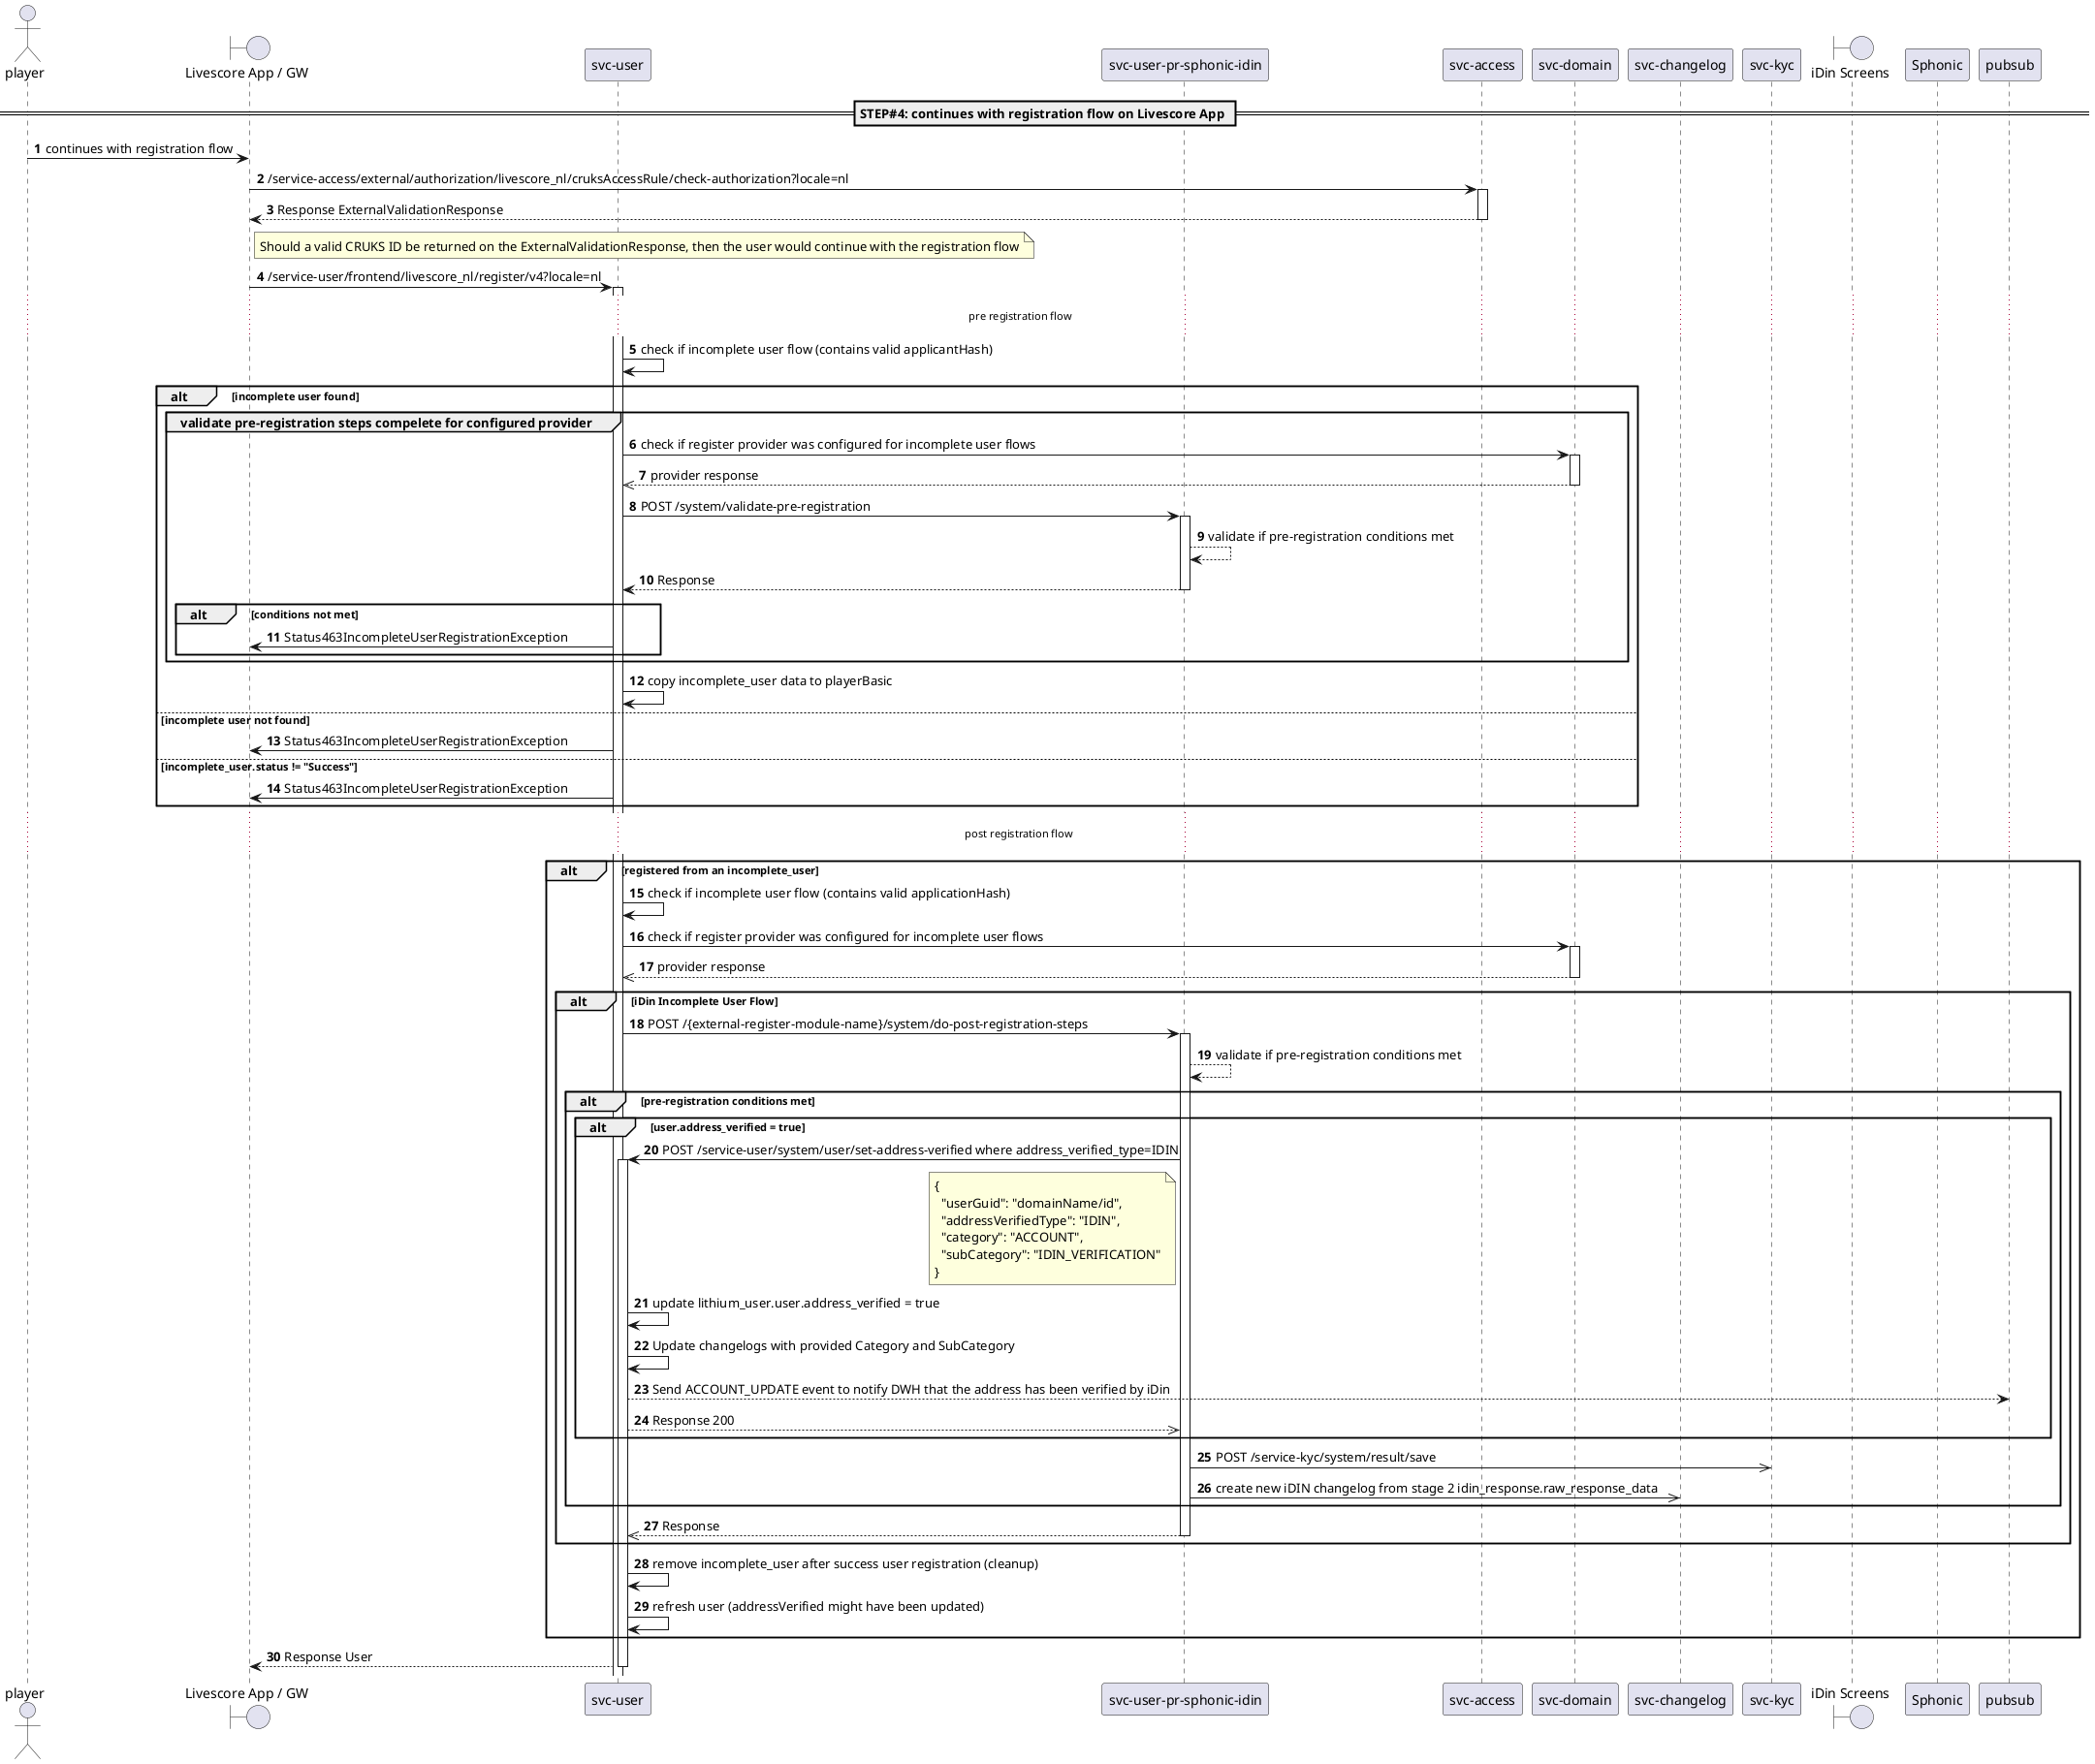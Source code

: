 .iDin Integration via Sphonic Overview
[plantuml]
----
@startuml
'https://plantuml.com/sequence-diagram

actor player
boundary "Livescore App / GW" as lsa
participant "svc-user" as su
participant "svc-user-pr-sphonic-idin" as supsi
participant "svc-access" as sa
participant "svc-domain" as svcdomain
participant "svc-changelog" as svcchangelog
participant "svc-kyc" as svckyc
boundary "iDin Screens" as idin
participant Sphonic as sphonic

autonumber


== STEP#4: continues with registration flow on Livescore App ==

player->lsa: continues with registration flow

lsa->sa: /service-access/external/authorization/livescore_nl/cruksAccessRule/check-authorization?locale=nl
activate sa
    sa-->lsa: Response ExternalValidationResponse
deactivate sa
note right of lsa: Should a valid CRUKS ID be returned on the ExternalValidationResponse, then the user would continue with the registration flow
lsa->su: /service-user/frontend/livescore_nl/register/v4?locale=nl
activate su
    ... pre registration flow...
    su -> su: check if incomplete user flow (contains valid applicantHash)
    alt incomplete user found
        group validate pre-registration steps compelete for configured provider
          su -> svcdomain++: check if register provider was configured for incomplete user flows
          svcdomain -->> su--: provider response
          su -> supsi++: POST /system/validate-pre-registration
          supsi --> supsi: validate if pre-registration conditions met
          supsi --> su--: Response
          alt conditions not met
            su->lsa: Status463IncompleteUserRegistrationException
          end
        end
        su->su: copy incomplete_user data to playerBasic
    else incomplete user not found
        su->lsa: Status463IncompleteUserRegistrationException
    else incomplete_user.status != "Success"
        su->lsa: Status463IncompleteUserRegistrationException
    end
    ... post registration flow ...
    alt registered from an incomplete_user
        su -> su: check if incomplete user flow (contains valid applicationHash)
        su -> svcdomain++: check if register provider was configured for incomplete user flows
        svcdomain -->> su--: provider response
        alt iDin Incomplete User Flow
          su -> supsi++: POST /{external-register-module-name}/system/do-post-registration-steps
            supsi --> supsi: validate if pre-registration conditions met
            alt pre-registration conditions met
              alt user.address_verified = true
                supsi -> su++: POST /service-user/system/user/set-address-verified where address_verified_type=IDIN
                note left of supsi
                  {
                    "userGuid": "domainName/id",
                    "addressVerifiedType": "IDIN",
                    "category": "ACCOUNT",
                    "subCategory": "IDIN_VERIFICATION"
                  }
                end note
                su -> su: update lithium_user.user.address_verified = true
                su -> su: Update changelogs with provided Category and SubCategory
                su --> pubsub: Send ACCOUNT_UPDATE event to notify DWH that the address has been verified by iDin
                su -->> supsi: Response 200
              end
              supsi ->> svckyc: POST /service-kyc/system/result/save
              supsi ->> svcchangelog: create new iDIN changelog from stage 2 idin_response.raw_response_data
            end
          supsi -->> su--: Response
        end
        su->su: remove incomplete_user after success user registration (cleanup)
        su->su: refresh user (addressVerified might have been updated)
    end
    su-->lsa: Response User
deactivate su

deactivate lsa

@enduml
----
